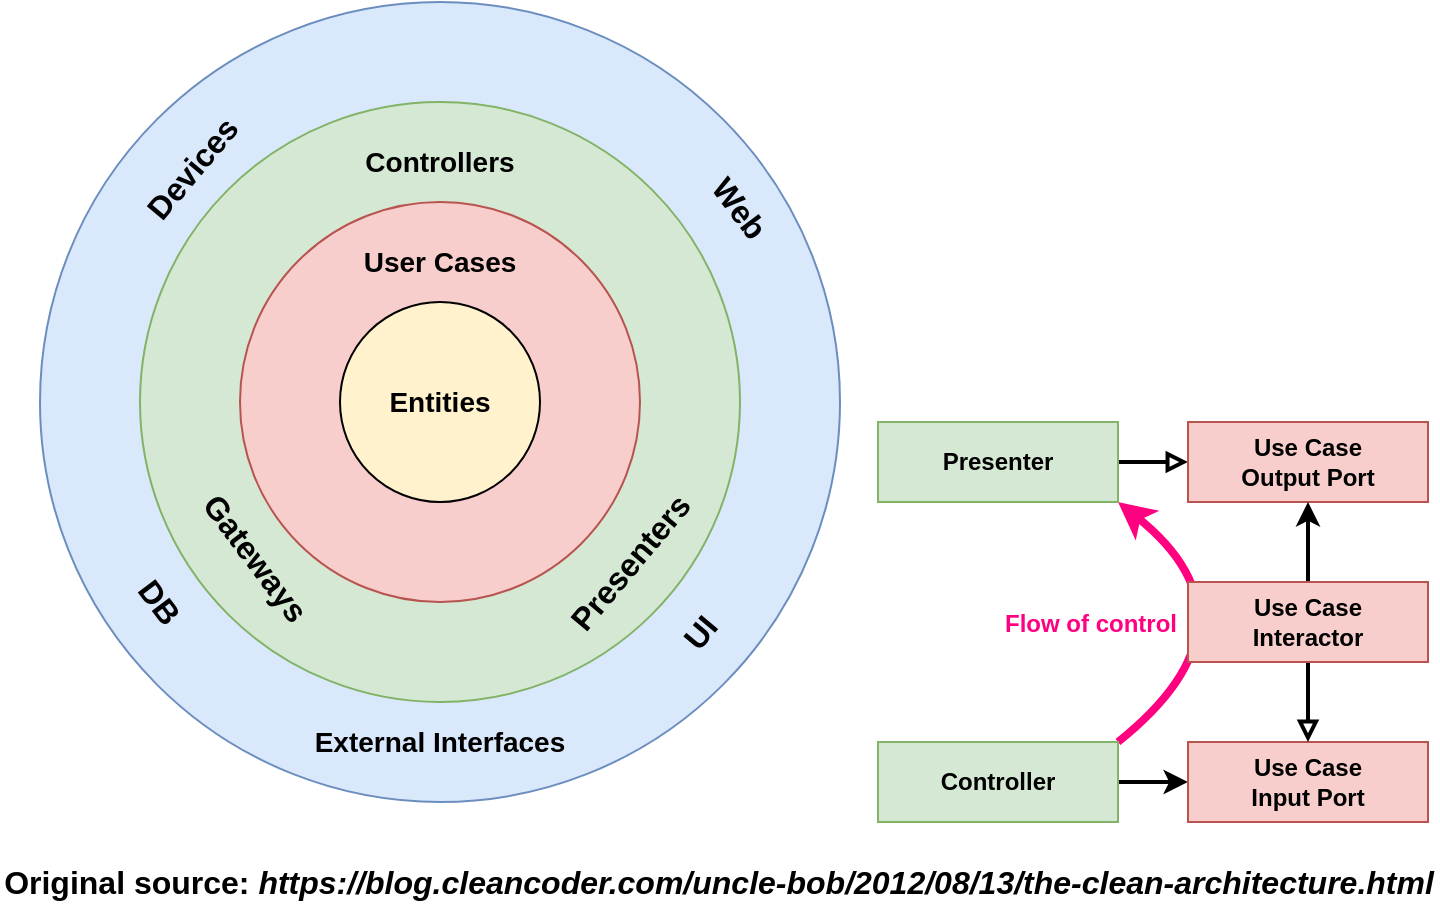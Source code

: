 <mxfile version="12.5.6" type="device"><diagram id="X8Ldh0YJBJTgAtryyvzB" name="Page-1"><mxGraphModel dx="868" dy="411" grid="1" gridSize="10" guides="1" tooltips="1" connect="1" arrows="1" fold="1" page="1" pageScale="1" pageWidth="850" pageHeight="1100" math="0" shadow="0"><root><mxCell id="0"/><mxCell id="1" parent="0"/><mxCell id="WI0CDLAmYGxVV7XR649D-8" value="" style="ellipse;whiteSpace=wrap;html=1;aspect=fixed;fillColor=#dae8fc;strokeColor=#6c8ebf;" parent="1" vertex="1"><mxGeometry x="66" y="30" width="400" height="400" as="geometry"/></mxCell><mxCell id="WI0CDLAmYGxVV7XR649D-9" value="" style="ellipse;whiteSpace=wrap;html=1;aspect=fixed;fillColor=#d5e8d4;strokeColor=#82b366;" parent="1" vertex="1"><mxGeometry x="116" y="80" width="300" height="300" as="geometry"/></mxCell><mxCell id="WI0CDLAmYGxVV7XR649D-10" value="" style="ellipse;whiteSpace=wrap;html=1;aspect=fixed;fillColor=#f8cecc;fontStyle=1;fontSize=14;strokeColor=#b85450;" parent="1" vertex="1"><mxGeometry x="166" y="130" width="200" height="200" as="geometry"/></mxCell><mxCell id="WI0CDLAmYGxVV7XR649D-13" value="Controllers" style="text;html=1;strokeColor=none;fillColor=none;align=center;verticalAlign=middle;whiteSpace=wrap;rounded=0;fontStyle=1;fontSize=14;" parent="1" vertex="1"><mxGeometry x="186" y="100" width="160" height="20" as="geometry"/></mxCell><mxCell id="WI0CDLAmYGxVV7XR649D-21" value="DB" style="text;html=1;strokeColor=none;fillColor=none;align=center;verticalAlign=middle;whiteSpace=wrap;rounded=0;rotation=53;fontStyle=1;fontSize=16;" parent="1" vertex="1"><mxGeometry x="106" y="320" width="40" height="20" as="geometry"/></mxCell><mxCell id="WI0CDLAmYGxVV7XR649D-22" value="UI" style="text;html=1;strokeColor=none;fillColor=none;align=center;verticalAlign=middle;whiteSpace=wrap;rounded=0;rotation=310;fontStyle=1;fontSize=16;" parent="1" vertex="1"><mxGeometry x="376" y="335" width="40" height="20" as="geometry"/></mxCell><mxCell id="WI0CDLAmYGxVV7XR649D-23" value="Entities" style="ellipse;whiteSpace=wrap;html=1;aspect=fixed;fillColor=#FFF2CC;fontStyle=1;fontSize=14;" parent="1" vertex="1"><mxGeometry x="216" y="180" width="100" height="100" as="geometry"/></mxCell><mxCell id="WI0CDLAmYGxVV7XR649D-24" value="User Cases" style="text;html=1;strokeColor=none;fillColor=none;align=center;verticalAlign=middle;whiteSpace=wrap;rounded=0;fontStyle=1;fontSize=14;" parent="1" vertex="1"><mxGeometry x="186" y="150" width="160" height="20" as="geometry"/></mxCell><mxCell id="WI0CDLAmYGxVV7XR649D-26" value="Original source: &lt;i&gt;https://blog.cleancoder.com/uncle-bob/2012/08/13/the-clean-architecture.html&lt;/i&gt;" style="text;html=1;strokeColor=none;fillColor=none;align=center;verticalAlign=middle;whiteSpace=wrap;rounded=0;fontSize=16;fontColor=#000000;fontStyle=1" parent="1" vertex="1"><mxGeometry x="46" y="460" width="719" height="20" as="geometry"/></mxCell><mxCell id="PHmCzCpUCthD_Q890sa5-1" value="Devices" style="text;html=1;strokeColor=none;fillColor=none;align=center;verticalAlign=middle;whiteSpace=wrap;rounded=0;rotation=310;fontStyle=1;fontSize=16;" parent="1" vertex="1"><mxGeometry x="122" y="103" width="40" height="20" as="geometry"/></mxCell><mxCell id="PHmCzCpUCthD_Q890sa5-2" value="Web" style="text;html=1;strokeColor=none;fillColor=none;align=center;verticalAlign=middle;whiteSpace=wrap;rounded=0;rotation=53;fontStyle=1;fontSize=16;" parent="1" vertex="1"><mxGeometry x="396" y="123" width="40" height="20" as="geometry"/></mxCell><mxCell id="PHmCzCpUCthD_Q890sa5-5" value="External Interfaces" style="text;html=1;strokeColor=none;fillColor=none;align=center;verticalAlign=middle;whiteSpace=wrap;rounded=0;fontStyle=1;fontSize=14;" parent="1" vertex="1"><mxGeometry x="186" y="390" width="160" height="20" as="geometry"/></mxCell><mxCell id="PHmCzCpUCthD_Q890sa5-6" value="Gateways" style="text;html=1;strokeColor=none;fillColor=none;align=center;verticalAlign=middle;whiteSpace=wrap;rounded=0;rotation=53;fontStyle=1;fontSize=16;" parent="1" vertex="1"><mxGeometry x="154" y="298" width="40" height="20" as="geometry"/></mxCell><mxCell id="PHmCzCpUCthD_Q890sa5-7" value="Presenters" style="text;html=1;strokeColor=none;fillColor=none;align=center;verticalAlign=middle;whiteSpace=wrap;rounded=0;rotation=310;fontStyle=1;fontSize=16;" parent="1" vertex="1"><mxGeometry x="341" y="300" width="40" height="20" as="geometry"/></mxCell><mxCell id="GpDnjt2Rird08iDHCy0X-1" style="rounded=0;orthogonalLoop=1;jettySize=auto;html=1;entryX=0;entryY=0.5;entryDx=0;entryDy=0;endArrow=block;endFill=0;strokeWidth=2;" edge="1" parent="1" source="PHmCzCpUCthD_Q890sa5-9" target="PHmCzCpUCthD_Q890sa5-11"><mxGeometry relative="1" as="geometry"/></mxCell><mxCell id="GpDnjt2Rird08iDHCy0X-5" style="edgeStyle=none;orthogonalLoop=1;jettySize=auto;html=1;exitX=1;exitY=1;exitDx=0;exitDy=0;entryX=1;entryY=0;entryDx=0;entryDy=0;endArrow=none;endFill=0;strokeWidth=4;curved=1;startArrow=classic;startFill=1;strokeColor=#FF0080;" edge="1" parent="1" source="PHmCzCpUCthD_Q890sa5-9" target="PHmCzCpUCthD_Q890sa5-10"><mxGeometry relative="1" as="geometry"><Array as="points"><mxPoint x="680" y="340"/></Array></mxGeometry></mxCell><mxCell id="GpDnjt2Rird08iDHCy0X-6" value="Flow of control" style="text;html=1;align=center;verticalAlign=middle;resizable=0;points=[];labelBackgroundColor=#ffffff;fontColor=#FF0080;fontStyle=1" vertex="1" connectable="0" parent="GpDnjt2Rird08iDHCy0X-5"><mxGeometry x="-0.518" y="-13" relative="1" as="geometry"><mxPoint x="-42.8" y="21.11" as="offset"/></mxGeometry></mxCell><mxCell id="PHmCzCpUCthD_Q890sa5-9" value="Presenter" style="rounded=0;whiteSpace=wrap;html=1;fillColor=#d5e8d4;strokeColor=#82b366;fontStyle=1" parent="1" vertex="1"><mxGeometry x="485" y="240" width="120" height="40" as="geometry"/></mxCell><mxCell id="GpDnjt2Rird08iDHCy0X-3" style="edgeStyle=none;rounded=0;orthogonalLoop=1;jettySize=auto;html=1;entryX=0;entryY=0.5;entryDx=0;entryDy=0;endArrow=classic;endFill=1;strokeWidth=2;" edge="1" parent="1" source="PHmCzCpUCthD_Q890sa5-10" target="PHmCzCpUCthD_Q890sa5-12"><mxGeometry relative="1" as="geometry"/></mxCell><mxCell id="PHmCzCpUCthD_Q890sa5-10" value="Controller" style="rounded=0;whiteSpace=wrap;html=1;fillColor=#d5e8d4;strokeColor=#82b366;fontStyle=1" parent="1" vertex="1"><mxGeometry x="485" y="400" width="120" height="40" as="geometry"/></mxCell><mxCell id="PHmCzCpUCthD_Q890sa5-11" value="Use Case&lt;br&gt;Output Port" style="rounded=0;whiteSpace=wrap;html=1;fillColor=#f8cecc;strokeColor=#b85450;fontStyle=1" parent="1" vertex="1"><mxGeometry x="640" y="240" width="120" height="40" as="geometry"/></mxCell><mxCell id="PHmCzCpUCthD_Q890sa5-12" value="Use Case&lt;br&gt;Input Port" style="rounded=0;whiteSpace=wrap;html=1;fillColor=#f8cecc;strokeColor=#b85450;fontStyle=1" parent="1" vertex="1"><mxGeometry x="640" y="400" width="120" height="40" as="geometry"/></mxCell><mxCell id="GpDnjt2Rird08iDHCy0X-2" value="" style="rounded=0;orthogonalLoop=1;jettySize=auto;html=1;endArrow=block;endFill=0;strokeWidth=2;" edge="1" parent="1" source="PHmCzCpUCthD_Q890sa5-13" target="PHmCzCpUCthD_Q890sa5-12"><mxGeometry relative="1" as="geometry"/></mxCell><mxCell id="GpDnjt2Rird08iDHCy0X-4" style="edgeStyle=none;rounded=0;orthogonalLoop=1;jettySize=auto;html=1;entryX=0.5;entryY=1;entryDx=0;entryDy=0;endArrow=classic;endFill=1;strokeWidth=2;" edge="1" parent="1" source="PHmCzCpUCthD_Q890sa5-13" target="PHmCzCpUCthD_Q890sa5-11"><mxGeometry relative="1" as="geometry"/></mxCell><mxCell id="PHmCzCpUCthD_Q890sa5-13" value="Use Case&lt;br&gt;Interactor" style="rounded=0;whiteSpace=wrap;html=1;fillColor=#f8cecc;strokeColor=#b85450;fontStyle=1" parent="1" vertex="1"><mxGeometry x="640" y="320" width="120" height="40" as="geometry"/></mxCell></root></mxGraphModel></diagram></mxfile>